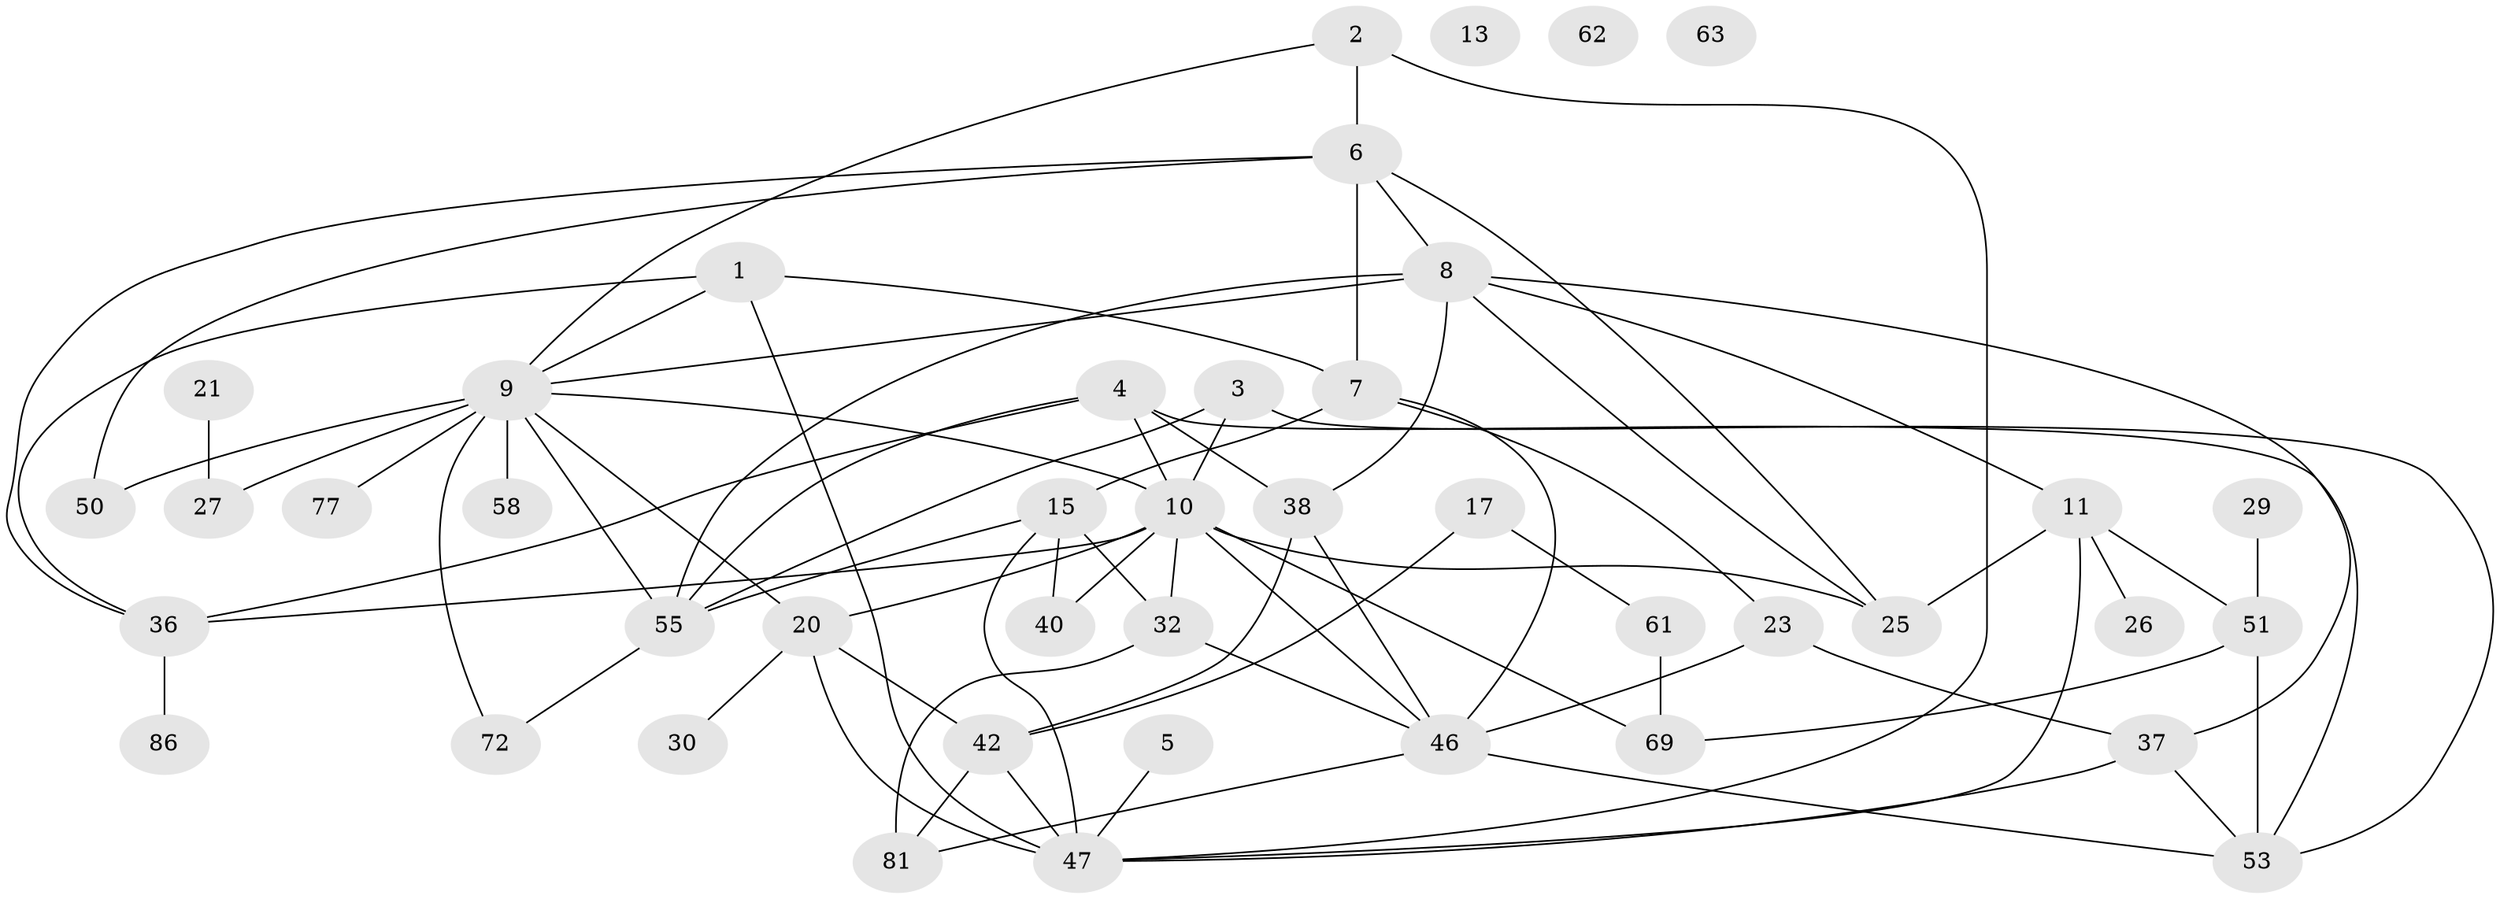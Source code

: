 // original degree distribution, {3: 0.27906976744186046, 4: 0.1511627906976744, 1: 0.1511627906976744, 2: 0.2558139534883721, 5: 0.06976744186046512, 7: 0.011627906976744186, 6: 0.046511627906976744, 8: 0.011627906976744186, 0: 0.023255813953488372}
// Generated by graph-tools (version 1.1) at 2025/13/03/09/25 04:13:07]
// undirected, 43 vertices, 77 edges
graph export_dot {
graph [start="1"]
  node [color=gray90,style=filled];
  1 [super="+14+18"];
  2 [super="+49+60"];
  3;
  4 [super="+33+34"];
  5;
  6 [super="+19+66"];
  7;
  8 [super="+16"];
  9 [super="+41+24+75"];
  10 [super="+74+79+54+57"];
  11 [super="+12+43"];
  13 [super="+44"];
  15 [super="+73+35"];
  17;
  20 [super="+31"];
  21;
  23;
  25;
  26 [super="+28"];
  27;
  29;
  30;
  32 [super="+80"];
  36 [super="+71"];
  37 [super="+70"];
  38 [super="+67"];
  40;
  42 [super="+48+45"];
  46 [super="+52"];
  47 [super="+59"];
  50;
  51 [super="+78+82"];
  53;
  55 [super="+76"];
  58;
  61;
  62;
  63;
  69;
  72;
  77;
  81;
  86;
  1 -- 9;
  1 -- 36;
  1 -- 7;
  1 -- 47;
  2 -- 6;
  2 -- 9;
  2 -- 47;
  3 -- 53;
  3 -- 55;
  3 -- 10;
  4 -- 38 [weight=2];
  4 -- 10;
  4 -- 36;
  4 -- 53;
  4 -- 55;
  5 -- 47;
  6 -- 36;
  6 -- 8;
  6 -- 25;
  6 -- 50;
  6 -- 7;
  7 -- 23;
  7 -- 46;
  7 -- 15;
  8 -- 37;
  8 -- 25;
  8 -- 38;
  8 -- 11;
  8 -- 55;
  8 -- 9;
  9 -- 50;
  9 -- 55;
  9 -- 72;
  9 -- 58;
  9 -- 10;
  9 -- 27;
  9 -- 77;
  9 -- 20;
  10 -- 69;
  10 -- 46;
  10 -- 25;
  10 -- 36;
  10 -- 32;
  10 -- 40;
  10 -- 20 [weight=2];
  11 -- 25;
  11 -- 51;
  11 -- 47;
  11 -- 26;
  15 -- 47 [weight=3];
  15 -- 55;
  15 -- 32;
  15 -- 40;
  17 -- 42;
  17 -- 61;
  20 -- 30;
  20 -- 42;
  20 -- 47;
  21 -- 27;
  23 -- 37;
  23 -- 46;
  29 -- 51;
  32 -- 81 [weight=2];
  32 -- 46;
  36 -- 86;
  37 -- 53;
  37 -- 47;
  38 -- 46;
  38 -- 42;
  42 -- 81;
  42 -- 47;
  46 -- 81;
  46 -- 53;
  51 -- 69;
  51 -- 53;
  55 -- 72;
  61 -- 69;
}
